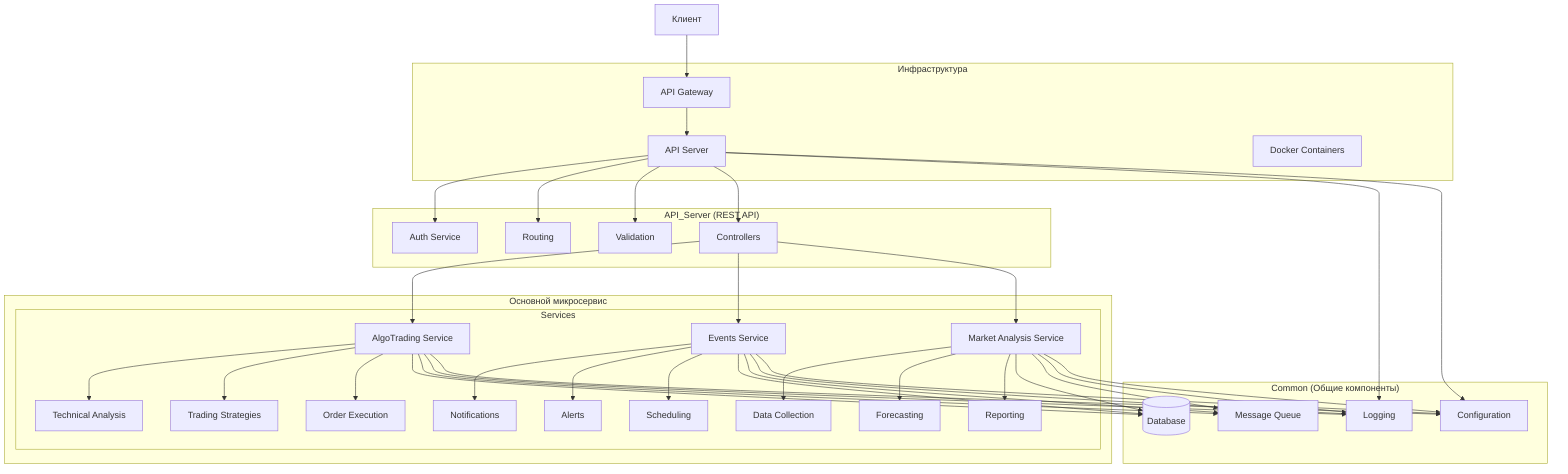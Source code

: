 graph TD
    Client[Клиент] --> API_Gateway[API Gateway]
    
    subgraph "Инфраструктура"
        API_Gateway --> API_Server
        Docker[Docker Containers]
    end
    
    subgraph "API_Server (REST API)"
        API_Server[API Server] --> Auth[Auth Service]
        API_Server --> Routes[Routing]
        API_Server --> Validation[Validation]
        API_Server --> Controllers[Controllers]
    end
    
    subgraph "Основной микросервис"
        Controllers --> AlgoTrading
        Controllers --> Events
        Controllers --> MarketAnalysis
        
        subgraph "Services"
            AlgoTrading[AlgoTrading Service] --> TA[Technical Analysis]
            AlgoTrading --> Strategies[Trading Strategies]
            AlgoTrading --> Execution[Order Execution]
            
            Events[Events Service] --> Notifications[Notifications]
            Events --> Alerts[Alerts]
            Events --> Scheduling[Scheduling]
            
            MarketAnalysis[Market Analysis Service] --> DataCollection[Data Collection]
            MarketAnalysis --> Forecasting[Forecasting]
            MarketAnalysis --> Reporting[Reporting]
        end
    end
    
    subgraph "Common (Общие компоненты)"
        Database[(Database)]
        Config[Configuration]
        Logger[Logging]
        Messaging[Message Queue]
    end
    
    AlgoTrading --> Database
    Events --> Database
    MarketAnalysis --> Database
    
    AlgoTrading --> Messaging
    Events --> Messaging
    MarketAnalysis --> Messaging
    
    AlgoTrading --> Logger
    Events --> Logger
    MarketAnalysis --> Logger
    API_Server --> Logger
    
    AlgoTrading --> Config
    Events --> Config
    MarketAnalysis --> Config
    API_Server --> Config